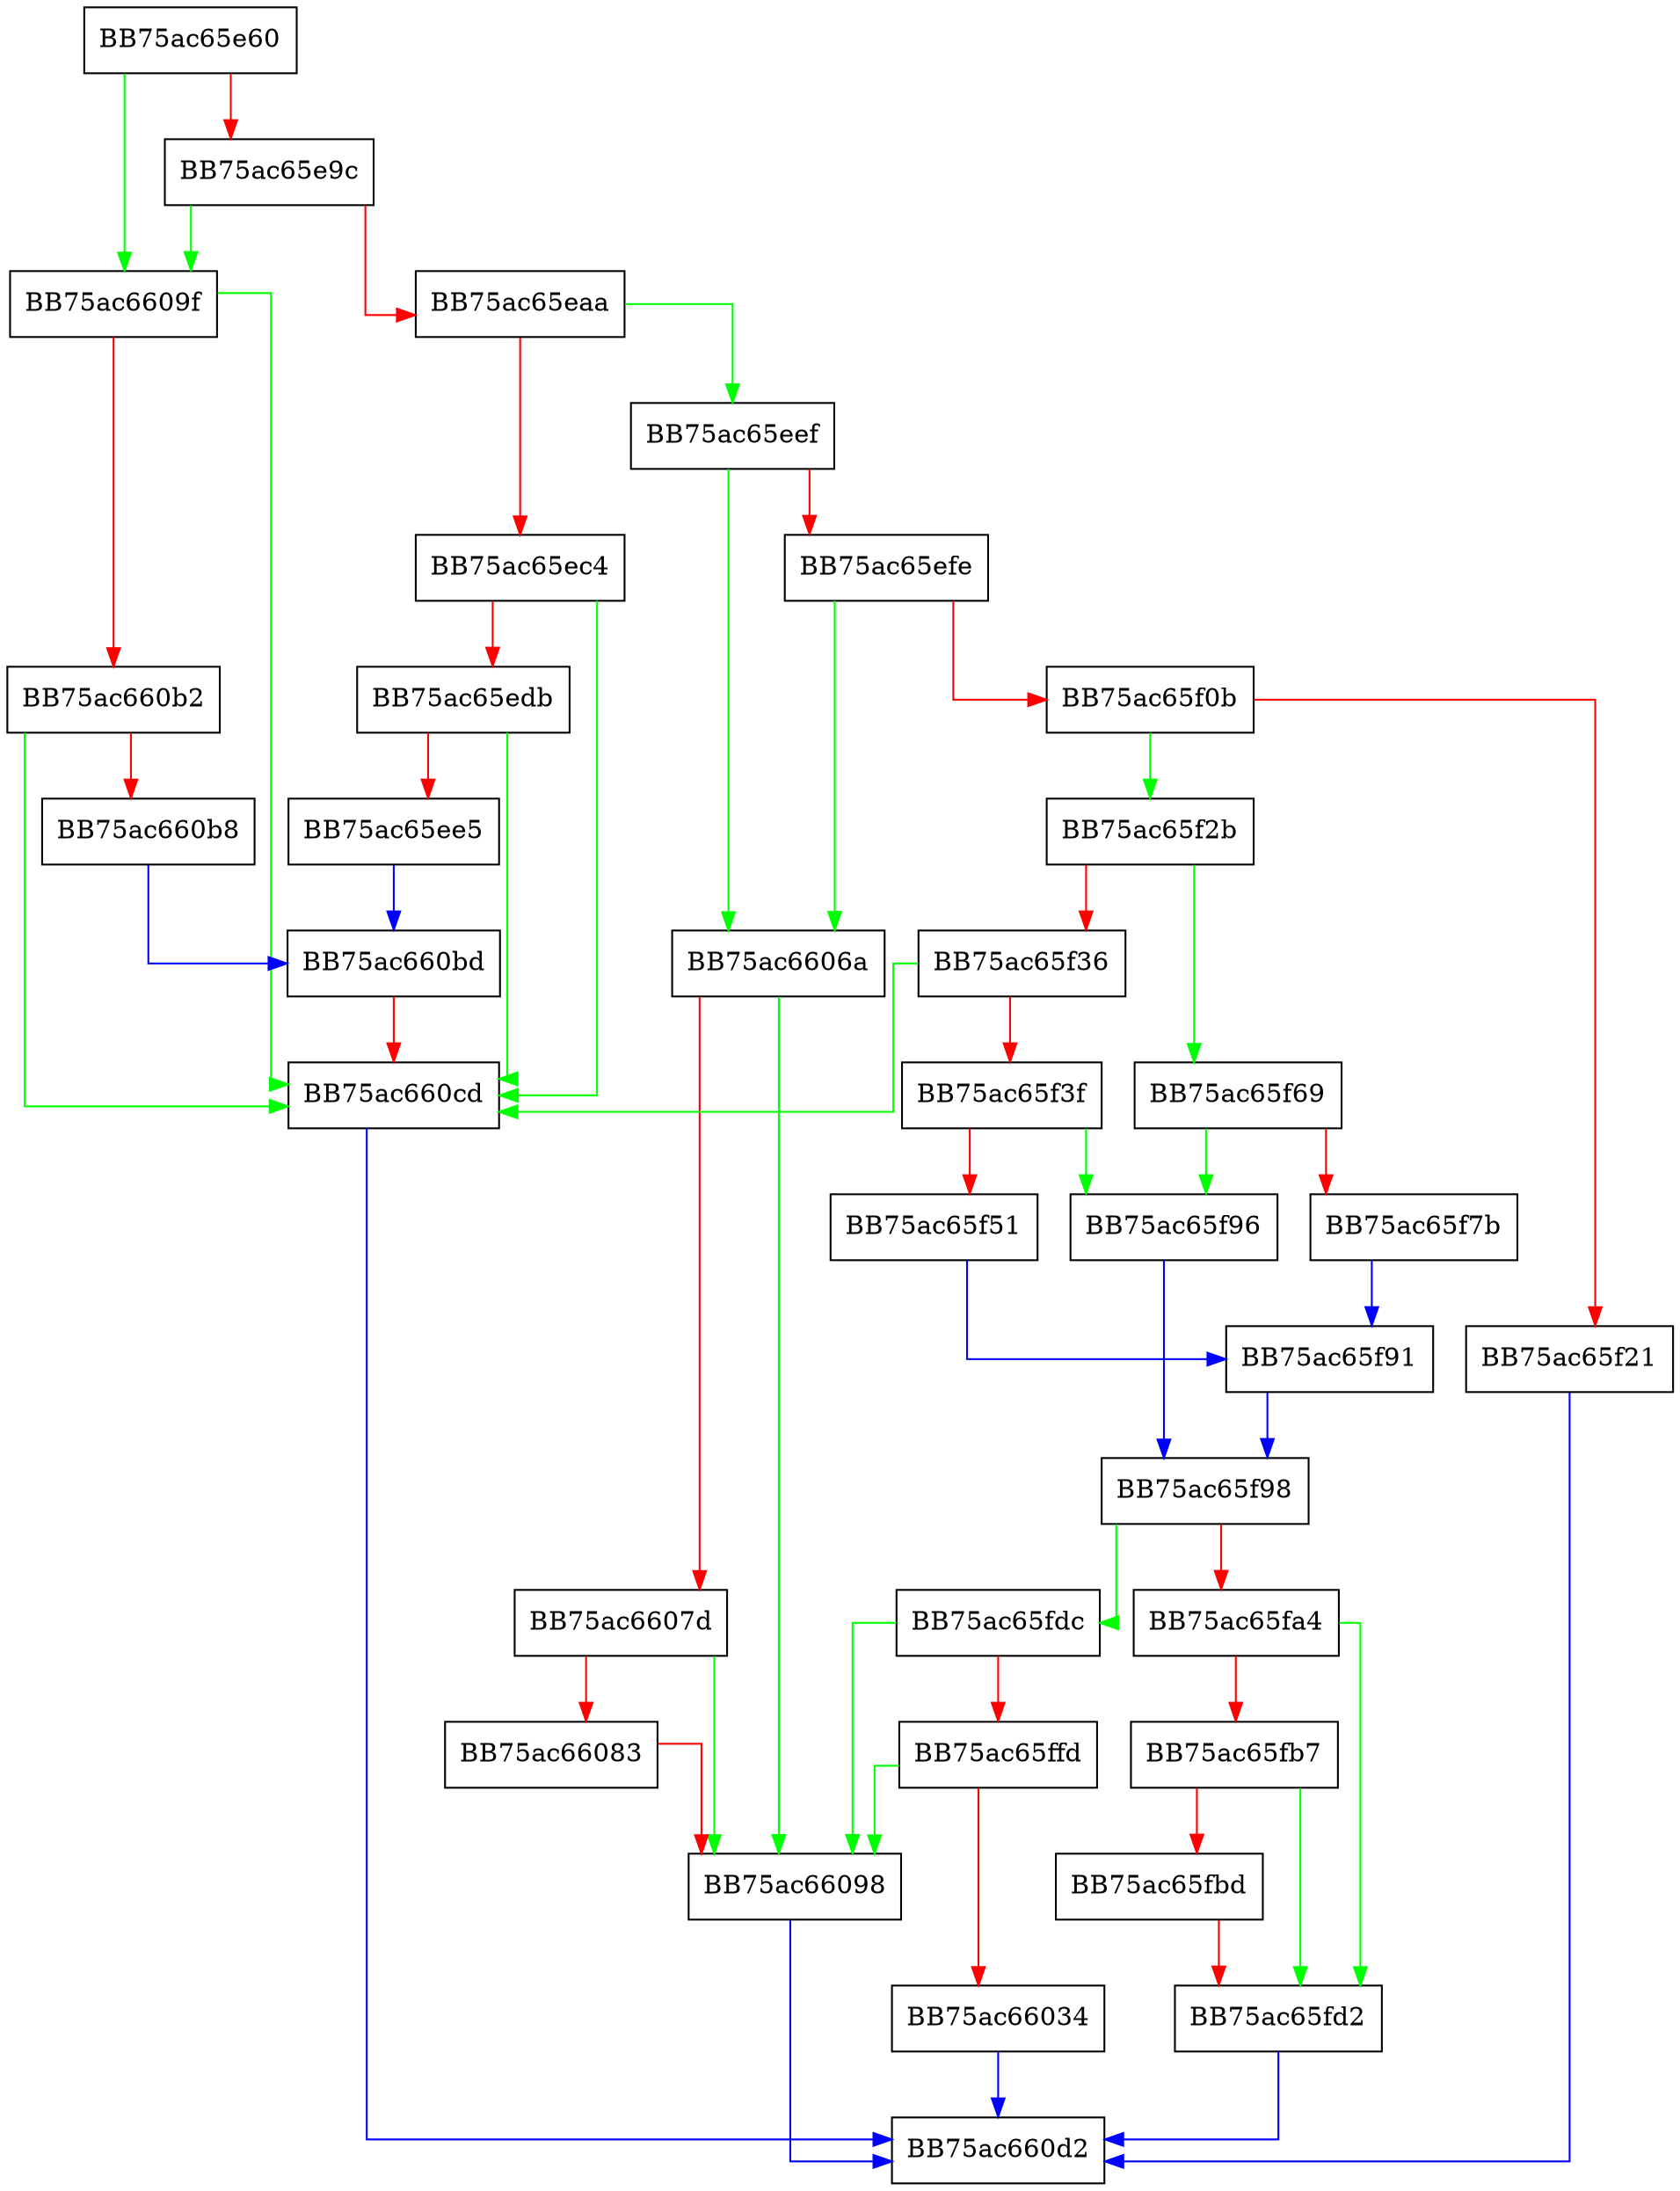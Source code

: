 digraph FindFirst {
  node [shape="box"];
  graph [splines=ortho];
  BB75ac65e60 -> BB75ac6609f [color="green"];
  BB75ac65e60 -> BB75ac65e9c [color="red"];
  BB75ac65e9c -> BB75ac6609f [color="green"];
  BB75ac65e9c -> BB75ac65eaa [color="red"];
  BB75ac65eaa -> BB75ac65eef [color="green"];
  BB75ac65eaa -> BB75ac65ec4 [color="red"];
  BB75ac65ec4 -> BB75ac660cd [color="green"];
  BB75ac65ec4 -> BB75ac65edb [color="red"];
  BB75ac65edb -> BB75ac660cd [color="green"];
  BB75ac65edb -> BB75ac65ee5 [color="red"];
  BB75ac65ee5 -> BB75ac660bd [color="blue"];
  BB75ac65eef -> BB75ac6606a [color="green"];
  BB75ac65eef -> BB75ac65efe [color="red"];
  BB75ac65efe -> BB75ac6606a [color="green"];
  BB75ac65efe -> BB75ac65f0b [color="red"];
  BB75ac65f0b -> BB75ac65f2b [color="green"];
  BB75ac65f0b -> BB75ac65f21 [color="red"];
  BB75ac65f21 -> BB75ac660d2 [color="blue"];
  BB75ac65f2b -> BB75ac65f69 [color="green"];
  BB75ac65f2b -> BB75ac65f36 [color="red"];
  BB75ac65f36 -> BB75ac660cd [color="green"];
  BB75ac65f36 -> BB75ac65f3f [color="red"];
  BB75ac65f3f -> BB75ac65f96 [color="green"];
  BB75ac65f3f -> BB75ac65f51 [color="red"];
  BB75ac65f51 -> BB75ac65f91 [color="blue"];
  BB75ac65f69 -> BB75ac65f96 [color="green"];
  BB75ac65f69 -> BB75ac65f7b [color="red"];
  BB75ac65f7b -> BB75ac65f91 [color="blue"];
  BB75ac65f91 -> BB75ac65f98 [color="blue"];
  BB75ac65f96 -> BB75ac65f98 [color="blue"];
  BB75ac65f98 -> BB75ac65fdc [color="green"];
  BB75ac65f98 -> BB75ac65fa4 [color="red"];
  BB75ac65fa4 -> BB75ac65fd2 [color="green"];
  BB75ac65fa4 -> BB75ac65fb7 [color="red"];
  BB75ac65fb7 -> BB75ac65fd2 [color="green"];
  BB75ac65fb7 -> BB75ac65fbd [color="red"];
  BB75ac65fbd -> BB75ac65fd2 [color="red"];
  BB75ac65fd2 -> BB75ac660d2 [color="blue"];
  BB75ac65fdc -> BB75ac66098 [color="green"];
  BB75ac65fdc -> BB75ac65ffd [color="red"];
  BB75ac65ffd -> BB75ac66098 [color="green"];
  BB75ac65ffd -> BB75ac66034 [color="red"];
  BB75ac66034 -> BB75ac660d2 [color="blue"];
  BB75ac6606a -> BB75ac66098 [color="green"];
  BB75ac6606a -> BB75ac6607d [color="red"];
  BB75ac6607d -> BB75ac66098 [color="green"];
  BB75ac6607d -> BB75ac66083 [color="red"];
  BB75ac66083 -> BB75ac66098 [color="red"];
  BB75ac66098 -> BB75ac660d2 [color="blue"];
  BB75ac6609f -> BB75ac660cd [color="green"];
  BB75ac6609f -> BB75ac660b2 [color="red"];
  BB75ac660b2 -> BB75ac660cd [color="green"];
  BB75ac660b2 -> BB75ac660b8 [color="red"];
  BB75ac660b8 -> BB75ac660bd [color="blue"];
  BB75ac660bd -> BB75ac660cd [color="red"];
  BB75ac660cd -> BB75ac660d2 [color="blue"];
}